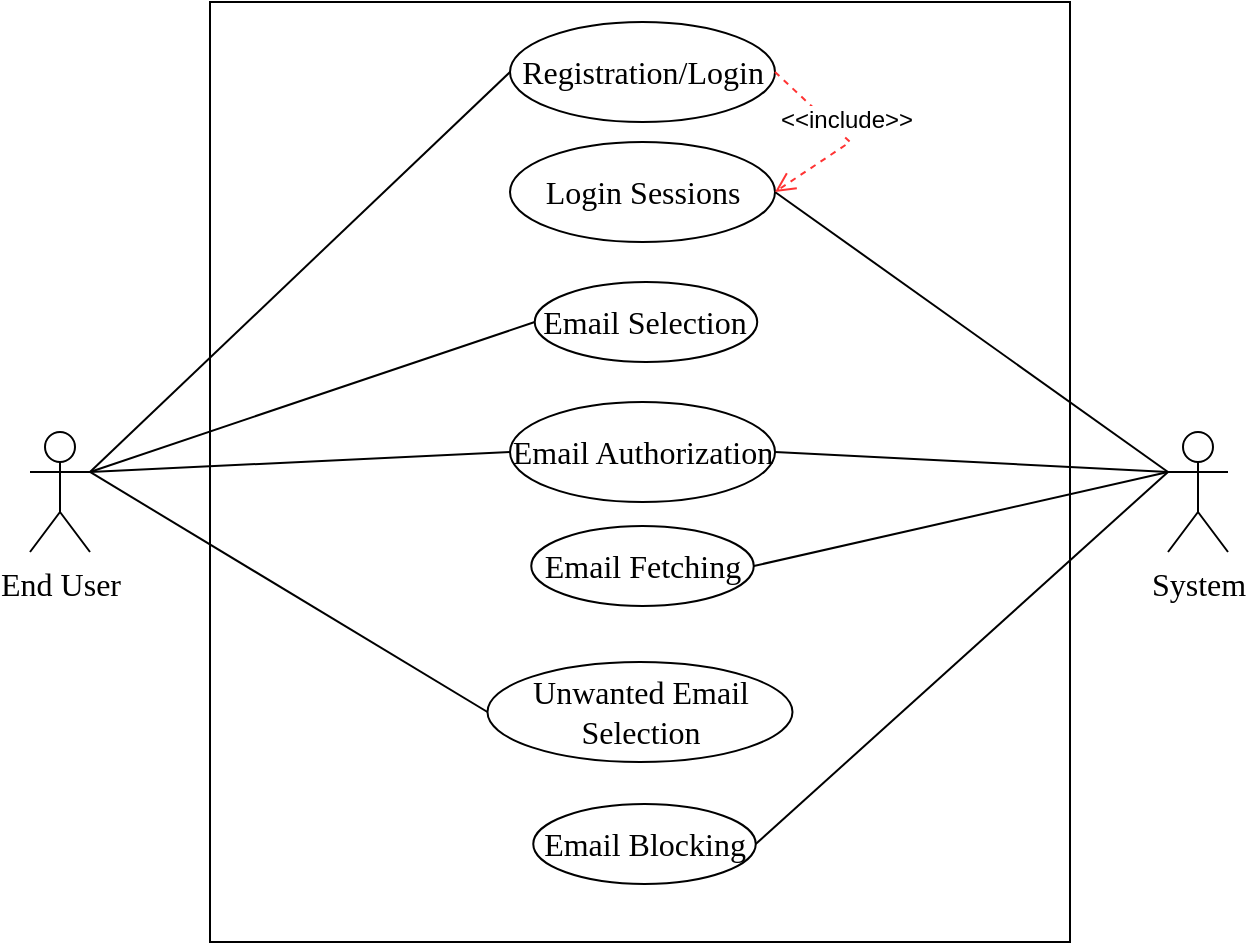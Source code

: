<mxfile version="21.7.5" type="github">
  <diagram name="Page-1" id="BEmwT24bh0sbPxq-8jjT">
    <mxGraphModel dx="1050" dy="566" grid="1" gridSize="10" guides="1" tooltips="1" connect="1" arrows="1" fold="1" page="1" pageScale="1" pageWidth="850" pageHeight="1100" math="0" shadow="0">
      <root>
        <mxCell id="0" />
        <mxCell id="1" parent="0" />
        <mxCell id="f90qvab9DSs7aWjjapnf-1" value="" style="whiteSpace=wrap;html=1;fillColor=none;" parent="1" vertex="1">
          <mxGeometry x="220" y="40" width="430" height="470" as="geometry" />
        </mxCell>
        <mxCell id="f90qvab9DSs7aWjjapnf-2" value="&lt;font style=&quot;font-size: 16px;&quot; face=&quot;Times New Roman&quot;&gt;End User&lt;/font&gt;" style="shape=umlActor;verticalLabelPosition=bottom;verticalAlign=top;html=1;outlineConnect=0;" parent="1" vertex="1">
          <mxGeometry x="130" y="255" width="30" height="60" as="geometry" />
        </mxCell>
        <mxCell id="f90qvab9DSs7aWjjapnf-3" value="&lt;div style=&quot;font-size: 16px;&quot;&gt;&lt;font face=&quot;Times New Roman&quot;&gt;System&lt;/font&gt;&lt;/div&gt;" style="shape=umlActor;verticalLabelPosition=bottom;verticalAlign=top;html=1;outlineConnect=0;" parent="1" vertex="1">
          <mxGeometry x="699" y="255" width="30" height="60" as="geometry" />
        </mxCell>
        <mxCell id="f90qvab9DSs7aWjjapnf-5" value="&lt;font face=&quot;Times New Roman&quot; style=&quot;font-size: 16px;&quot;&gt;Registration/Login&lt;br style=&quot;font-size: 16px;&quot;&gt;&lt;/font&gt;" style="ellipse;whiteSpace=wrap;html=1;fillColor=none;fontSize=16;" parent="1" vertex="1">
          <mxGeometry x="370" y="50" width="132.5" height="50" as="geometry" />
        </mxCell>
        <mxCell id="f90qvab9DSs7aWjjapnf-7" value="" style="endArrow=none;html=1;rounded=0;entryX=0;entryY=0.5;entryDx=0;entryDy=0;exitX=1;exitY=0.333;exitDx=0;exitDy=0;exitPerimeter=0;" parent="1" source="f90qvab9DSs7aWjjapnf-2" target="f90qvab9DSs7aWjjapnf-5" edge="1">
          <mxGeometry width="50" height="50" relative="1" as="geometry">
            <mxPoint x="400" y="320" as="sourcePoint" />
            <mxPoint x="450" y="270" as="targetPoint" />
          </mxGeometry>
        </mxCell>
        <mxCell id="f90qvab9DSs7aWjjapnf-9" value="&lt;font face=&quot;Times New Roman&quot;&gt;Email Fetching&lt;br&gt;&lt;/font&gt;" style="ellipse;whiteSpace=wrap;html=1;fillColor=none;fontSize=16;" parent="1" vertex="1">
          <mxGeometry x="380.63" y="302" width="111.25" height="40" as="geometry" />
        </mxCell>
        <mxCell id="f90qvab9DSs7aWjjapnf-10" value="" style="endArrow=none;html=1;rounded=0;entryX=1;entryY=0.5;entryDx=0;entryDy=0;exitX=0;exitY=0.333;exitDx=0;exitDy=0;exitPerimeter=0;" parent="1" source="f90qvab9DSs7aWjjapnf-3" target="f90qvab9DSs7aWjjapnf-9" edge="1">
          <mxGeometry width="50" height="50" relative="1" as="geometry">
            <mxPoint x="400" y="320" as="sourcePoint" />
            <mxPoint x="450" y="270" as="targetPoint" />
          </mxGeometry>
        </mxCell>
        <mxCell id="f90qvab9DSs7aWjjapnf-12" value="" style="endArrow=none;html=1;rounded=0;exitX=1;exitY=0.333;exitDx=0;exitDy=0;exitPerimeter=0;entryX=0;entryY=0.5;entryDx=0;entryDy=0;" parent="1" source="f90qvab9DSs7aWjjapnf-2" target="1Fe3R7k06omutGOIBLm9-1" edge="1">
          <mxGeometry width="50" height="50" relative="1" as="geometry">
            <mxPoint x="572" y="340" as="sourcePoint" />
            <mxPoint x="380" y="130" as="targetPoint" />
          </mxGeometry>
        </mxCell>
        <mxCell id="f90qvab9DSs7aWjjapnf-14" value="&lt;font face=&quot;Times New Roman&quot;&gt;Login Sessions&lt;/font&gt;" style="ellipse;whiteSpace=wrap;html=1;fillColor=none;fontSize=16;" parent="1" vertex="1">
          <mxGeometry x="370" y="110" width="132.5" height="50" as="geometry" />
        </mxCell>
        <mxCell id="f90qvab9DSs7aWjjapnf-15" value="" style="endArrow=none;html=1;rounded=0;exitX=0;exitY=0.333;exitDx=0;exitDy=0;exitPerimeter=0;entryX=1;entryY=0.5;entryDx=0;entryDy=0;" parent="1" source="f90qvab9DSs7aWjjapnf-3" target="f90qvab9DSs7aWjjapnf-14" edge="1">
          <mxGeometry width="50" height="50" relative="1" as="geometry">
            <mxPoint x="400" y="320" as="sourcePoint" />
            <mxPoint x="450" y="270" as="targetPoint" />
          </mxGeometry>
        </mxCell>
        <mxCell id="f90qvab9DSs7aWjjapnf-16" value="&amp;lt;&amp;lt;include&amp;gt;&amp;gt;" style="verticalAlign=bottom;endArrow=open;dashed=1;endSize=8;rounded=0;fontSize=12;entryX=1;entryY=0.5;entryDx=0;entryDy=0;fontColor=#000000;labelBorderColor=none;html=1;strokeColor=#FF3333;exitX=1;exitY=0.5;exitDx=0;exitDy=0;" parent="1" source="f90qvab9DSs7aWjjapnf-5" target="f90qvab9DSs7aWjjapnf-14" edge="1">
          <mxGeometry relative="1" as="geometry">
            <mxPoint x="362" y="307" as="sourcePoint" />
            <mxPoint x="363" y="75" as="targetPoint" />
            <Array as="points">
              <mxPoint x="540" y="110" />
            </Array>
          </mxGeometry>
        </mxCell>
        <mxCell id="1Fe3R7k06omutGOIBLm9-1" value="&lt;font face=&quot;Times New Roman&quot;&gt;Email Selection&lt;br&gt;&lt;/font&gt;" style="ellipse;whiteSpace=wrap;html=1;fillColor=none;fontSize=16;" parent="1" vertex="1">
          <mxGeometry x="382.37" y="180" width="111.25" height="40" as="geometry" />
        </mxCell>
        <mxCell id="1Fe3R7k06omutGOIBLm9-2" value="&lt;font face=&quot;Times New Roman&quot;&gt;Email Blocking&lt;br&gt;&lt;/font&gt;" style="ellipse;whiteSpace=wrap;html=1;fillColor=none;fontSize=16;" parent="1" vertex="1">
          <mxGeometry x="381.63" y="441" width="111.25" height="40" as="geometry" />
        </mxCell>
        <mxCell id="1Fe3R7k06omutGOIBLm9-3" value="&lt;font face=&quot;Times New Roman&quot;&gt;Email Authorization&lt;br&gt;&lt;/font&gt;" style="ellipse;whiteSpace=wrap;html=1;fillColor=none;fontSize=16;" parent="1" vertex="1">
          <mxGeometry x="370.01" y="240" width="132.5" height="50" as="geometry" />
        </mxCell>
        <mxCell id="1Fe3R7k06omutGOIBLm9-4" value="" style="endArrow=none;html=1;rounded=0;exitX=1;exitY=0.333;exitDx=0;exitDy=0;exitPerimeter=0;entryX=0;entryY=0.5;entryDx=0;entryDy=0;" parent="1" source="f90qvab9DSs7aWjjapnf-2" target="1Fe3R7k06omutGOIBLm9-3" edge="1">
          <mxGeometry width="50" height="50" relative="1" as="geometry">
            <mxPoint x="170" y="285" as="sourcePoint" />
            <mxPoint x="389" y="360" as="targetPoint" />
          </mxGeometry>
        </mxCell>
        <mxCell id="1Fe3R7k06omutGOIBLm9-5" value="" style="endArrow=none;html=1;rounded=0;entryX=1;entryY=0.5;entryDx=0;entryDy=0;exitX=0;exitY=0.333;exitDx=0;exitDy=0;exitPerimeter=0;" parent="1" source="f90qvab9DSs7aWjjapnf-3" target="1Fe3R7k06omutGOIBLm9-3" edge="1">
          <mxGeometry width="50" height="50" relative="1" as="geometry">
            <mxPoint x="680" y="300" as="sourcePoint" />
            <mxPoint x="513" y="145" as="targetPoint" />
          </mxGeometry>
        </mxCell>
        <mxCell id="1Fe3R7k06omutGOIBLm9-7" value="" style="endArrow=none;html=1;rounded=0;entryX=1;entryY=0.5;entryDx=0;entryDy=0;exitX=0;exitY=0.333;exitDx=0;exitDy=0;exitPerimeter=0;" parent="1" source="f90qvab9DSs7aWjjapnf-3" target="1Fe3R7k06omutGOIBLm9-2" edge="1">
          <mxGeometry width="50" height="50" relative="1" as="geometry">
            <mxPoint x="709" y="285" as="sourcePoint" />
            <mxPoint x="501" y="280" as="targetPoint" />
          </mxGeometry>
        </mxCell>
        <mxCell id="1Fe3R7k06omutGOIBLm9-9" value="&lt;font face=&quot;Times New Roman&quot;&gt;Unwanted Email Selection&lt;br&gt;&lt;/font&gt;" style="ellipse;whiteSpace=wrap;html=1;fillColor=none;fontSize=16;" parent="1" vertex="1">
          <mxGeometry x="358.74" y="370" width="152.51" height="50" as="geometry" />
        </mxCell>
        <mxCell id="1Fe3R7k06omutGOIBLm9-10" value="" style="endArrow=none;html=1;rounded=0;exitX=1;exitY=0.333;exitDx=0;exitDy=0;exitPerimeter=0;entryX=0;entryY=0.5;entryDx=0;entryDy=0;" parent="1" source="f90qvab9DSs7aWjjapnf-2" target="1Fe3R7k06omutGOIBLm9-9" edge="1">
          <mxGeometry width="50" height="50" relative="1" as="geometry">
            <mxPoint x="170" y="285" as="sourcePoint" />
            <mxPoint x="389" y="220" as="targetPoint" />
          </mxGeometry>
        </mxCell>
      </root>
    </mxGraphModel>
  </diagram>
</mxfile>
